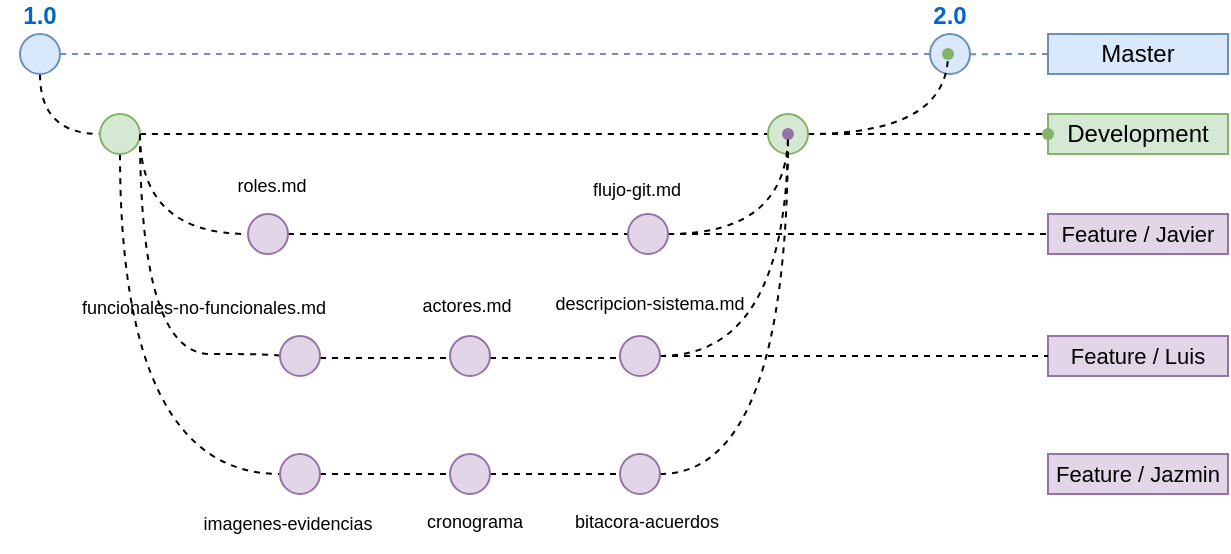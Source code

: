 <mxfile version="26.2.13">
  <diagram id="yPxyJZ8AM_hMuL3Unpa9" name="gitflow">
    <mxGraphModel dx="1296" dy="586" grid="1" gridSize="10" guides="1" tooltips="1" connect="1" arrows="1" fold="1" page="1" pageScale="1" pageWidth="850" pageHeight="1100" math="0" shadow="0">
      <root>
        <mxCell id="0" />
        <mxCell id="1" parent="0" />
        <mxCell id="MT9pVr4SNbzEn-dsqQ-_-178" value="" style="edgeStyle=orthogonalEdgeStyle;rounded=0;orthogonalLoop=1;jettySize=auto;html=1;dashed=1;endArrow=none;startFill=0;curved=1;" edge="1" parent="1" source="4" target="MT9pVr4SNbzEn-dsqQ-_-177">
          <mxGeometry relative="1" as="geometry">
            <Array as="points">
              <mxPoint x="40" y="110" />
            </Array>
          </mxGeometry>
        </mxCell>
        <mxCell id="4" value="1.0" style="ellipse;whiteSpace=wrap;html=1;aspect=fixed;fillColor=#dae8fc;strokeColor=#6c8ebf;fontStyle=1;labelPosition=center;verticalLabelPosition=top;align=center;verticalAlign=bottom;fontColor=#0066CC;" parent="1" vertex="1">
          <mxGeometry x="30" y="60" width="20" height="20" as="geometry" />
        </mxCell>
        <mxCell id="7" value="Master" style="text;html=1;strokeColor=#6c8ebf;fillColor=#dae8fc;align=center;verticalAlign=middle;whiteSpace=wrap;rounded=0;" parent="1" vertex="1">
          <mxGeometry x="544" y="60" width="90" height="20" as="geometry" />
        </mxCell>
        <mxCell id="13" value="" style="endArrow=none;dashed=1;html=1;fillColor=#dae8fc;strokeColor=#6c8ebf;entryX=0;entryY=0.5;entryDx=0;entryDy=0;" parent="1" source="6" target="7" edge="1">
          <mxGeometry width="50" height="50" relative="1" as="geometry">
            <mxPoint x="50" y="70" as="sourcePoint" />
            <mxPoint x="720.0" y="70" as="targetPoint" />
          </mxGeometry>
        </mxCell>
        <mxCell id="6" value="2.0" style="ellipse;whiteSpace=wrap;html=1;aspect=fixed;fillColor=#dae8fc;strokeColor=#6c8ebf;fontStyle=1;labelPosition=center;verticalLabelPosition=top;align=center;verticalAlign=bottom;fontColor=#0066CC;" parent="1" vertex="1">
          <mxGeometry x="485" y="60" width="20" height="20" as="geometry" />
        </mxCell>
        <mxCell id="35" value="" style="endArrow=none;dashed=1;html=1;fillColor=#dae8fc;strokeColor=#6c8ebf;" parent="1" source="4" target="6" edge="1">
          <mxGeometry width="50" height="50" relative="1" as="geometry">
            <mxPoint x="50.0" y="70" as="sourcePoint" />
            <mxPoint x="690" y="70" as="targetPoint" />
            <Array as="points" />
          </mxGeometry>
        </mxCell>
        <mxCell id="85" value="&lt;font style=&quot;font-size: 11px;&quot;&gt;Feature / Javier&lt;/font&gt;" style="text;html=1;strokeColor=#9673a6;fillColor=#e1d5e7;align=center;verticalAlign=middle;whiteSpace=wrap;rounded=0;" parent="1" vertex="1">
          <mxGeometry x="544" y="150" width="90" height="20" as="geometry" />
        </mxCell>
        <mxCell id="86" value="&lt;font style=&quot;font-size: 11px;&quot;&gt;Feature / Luis&lt;/font&gt;" style="text;html=1;strokeColor=#9673a6;fillColor=#e1d5e7;align=center;verticalAlign=middle;whiteSpace=wrap;rounded=0;" parent="1" vertex="1">
          <mxGeometry x="544" y="211" width="90" height="20" as="geometry" />
        </mxCell>
        <mxCell id="102" value="Development" style="text;html=1;strokeColor=#82b366;fillColor=#d5e8d4;align=center;verticalAlign=middle;whiteSpace=wrap;rounded=0;" parent="1" vertex="1">
          <mxGeometry x="544" y="100" width="90" height="20" as="geometry" />
        </mxCell>
        <mxCell id="MT9pVr4SNbzEn-dsqQ-_-180" value="" style="edgeStyle=orthogonalEdgeStyle;rounded=0;orthogonalLoop=1;jettySize=auto;html=1;dashed=1;curved=1;endArrow=none;startFill=0;" edge="1" parent="1" source="MT9pVr4SNbzEn-dsqQ-_-177" target="MT9pVr4SNbzEn-dsqQ-_-179">
          <mxGeometry relative="1" as="geometry" />
        </mxCell>
        <mxCell id="MT9pVr4SNbzEn-dsqQ-_-186" value="" style="edgeStyle=orthogonalEdgeStyle;rounded=0;orthogonalLoop=1;jettySize=auto;html=1;dashed=1;endArrow=none;startFill=0;curved=1;" edge="1" parent="1" source="MT9pVr4SNbzEn-dsqQ-_-177" target="MT9pVr4SNbzEn-dsqQ-_-185">
          <mxGeometry relative="1" as="geometry">
            <Array as="points">
              <mxPoint x="90" y="160" />
            </Array>
          </mxGeometry>
        </mxCell>
        <mxCell id="MT9pVr4SNbzEn-dsqQ-_-235" value="" style="edgeStyle=orthogonalEdgeStyle;rounded=0;orthogonalLoop=1;jettySize=auto;html=1;entryX=0;entryY=0.5;entryDx=0;entryDy=0;dashed=1;endArrow=none;startFill=0;curved=1;" edge="1" parent="1" source="MT9pVr4SNbzEn-dsqQ-_-177" target="MT9pVr4SNbzEn-dsqQ-_-228">
          <mxGeometry relative="1" as="geometry">
            <mxPoint x="20" y="110" as="targetPoint" />
            <Array as="points">
              <mxPoint x="80" y="280" />
            </Array>
          </mxGeometry>
        </mxCell>
        <mxCell id="MT9pVr4SNbzEn-dsqQ-_-177" value="" style="ellipse;whiteSpace=wrap;html=1;verticalAlign=bottom;fillColor=#d5e8d4;strokeColor=#82b366;fontStyle=1;" vertex="1" parent="1">
          <mxGeometry x="70" y="100" width="20" height="20" as="geometry" />
        </mxCell>
        <mxCell id="MT9pVr4SNbzEn-dsqQ-_-182" value="" style="edgeStyle=orthogonalEdgeStyle;rounded=0;orthogonalLoop=1;jettySize=auto;html=1;dashed=1;curved=1;endArrow=none;startFill=0;" edge="1" parent="1" source="MT9pVr4SNbzEn-dsqQ-_-179" target="MT9pVr4SNbzEn-dsqQ-_-181">
          <mxGeometry relative="1" as="geometry" />
        </mxCell>
        <mxCell id="MT9pVr4SNbzEn-dsqQ-_-184" value="" style="edgeStyle=orthogonalEdgeStyle;rounded=0;orthogonalLoop=1;jettySize=auto;html=1;dashed=1;endArrow=none;startFill=0;" edge="1" parent="1" source="MT9pVr4SNbzEn-dsqQ-_-179" target="MT9pVr4SNbzEn-dsqQ-_-183">
          <mxGeometry relative="1" as="geometry" />
        </mxCell>
        <mxCell id="MT9pVr4SNbzEn-dsqQ-_-179" value="" style="ellipse;whiteSpace=wrap;html=1;verticalAlign=bottom;fillColor=#d5e8d4;strokeColor=#82b366;fontStyle=1;" vertex="1" parent="1">
          <mxGeometry x="404" y="100" width="20" height="20" as="geometry" />
        </mxCell>
        <mxCell id="MT9pVr4SNbzEn-dsqQ-_-181" value="" style="shape=waypoint;sketch=0;size=6;pointerEvents=1;points=[];fillColor=#d5e8d4;resizable=0;rotatable=0;perimeter=centerPerimeter;snapToPoint=1;verticalAlign=bottom;strokeColor=#82b366;fontStyle=1;" vertex="1" parent="1">
          <mxGeometry x="484" y="60" width="20" height="20" as="geometry" />
        </mxCell>
        <mxCell id="MT9pVr4SNbzEn-dsqQ-_-183" value="" style="shape=waypoint;sketch=0;size=6;pointerEvents=1;points=[];fillColor=#d5e8d4;resizable=0;rotatable=0;perimeter=centerPerimeter;snapToPoint=1;verticalAlign=bottom;strokeColor=#82b366;fontStyle=1;" vertex="1" parent="1">
          <mxGeometry x="534" y="100" width="20" height="20" as="geometry" />
        </mxCell>
        <mxCell id="MT9pVr4SNbzEn-dsqQ-_-188" value="" style="edgeStyle=orthogonalEdgeStyle;rounded=0;orthogonalLoop=1;jettySize=auto;html=1;dashed=1;endArrow=none;startFill=0;entryX=0;entryY=0.5;entryDx=0;entryDy=0;" edge="1" parent="1" source="MT9pVr4SNbzEn-dsqQ-_-185" target="MT9pVr4SNbzEn-dsqQ-_-189">
          <mxGeometry relative="1" as="geometry">
            <mxPoint x="245" y="160" as="targetPoint" />
          </mxGeometry>
        </mxCell>
        <mxCell id="MT9pVr4SNbzEn-dsqQ-_-185" value="" style="ellipse;whiteSpace=wrap;html=1;verticalAlign=bottom;fillColor=#e1d5e7;strokeColor=#9673a6;fontStyle=1;" vertex="1" parent="1">
          <mxGeometry x="144" y="150" width="20" height="20" as="geometry" />
        </mxCell>
        <mxCell id="MT9pVr4SNbzEn-dsqQ-_-207" value="" style="edgeStyle=orthogonalEdgeStyle;rounded=0;orthogonalLoop=1;jettySize=auto;html=1;curved=1;dashed=1;endArrow=none;startFill=0;" edge="1" parent="1" source="MT9pVr4SNbzEn-dsqQ-_-189" target="MT9pVr4SNbzEn-dsqQ-_-206">
          <mxGeometry relative="1" as="geometry" />
        </mxCell>
        <mxCell id="MT9pVr4SNbzEn-dsqQ-_-209" value="" style="edgeStyle=orthogonalEdgeStyle;rounded=0;orthogonalLoop=1;jettySize=auto;html=1;dashed=1;endArrow=none;startFill=0;" edge="1" parent="1" source="MT9pVr4SNbzEn-dsqQ-_-189" target="85">
          <mxGeometry relative="1" as="geometry">
            <mxPoint x="424.0" y="184.02" as="targetPoint" />
          </mxGeometry>
        </mxCell>
        <mxCell id="MT9pVr4SNbzEn-dsqQ-_-189" value="" style="ellipse;whiteSpace=wrap;html=1;verticalAlign=bottom;fillColor=#e1d5e7;strokeColor=#9673a6;fontStyle=1;" vertex="1" parent="1">
          <mxGeometry x="334" y="150" width="20" height="20" as="geometry" />
        </mxCell>
        <mxCell id="MT9pVr4SNbzEn-dsqQ-_-197" value="" style="edgeStyle=orthogonalEdgeStyle;rounded=0;orthogonalLoop=1;jettySize=auto;html=1;curved=1;endArrow=none;startFill=0;dashed=1;entryX=0;entryY=0.5;entryDx=0;entryDy=0;" edge="1" parent="1" source="MT9pVr4SNbzEn-dsqQ-_-177" target="MT9pVr4SNbzEn-dsqQ-_-195">
          <mxGeometry relative="1" as="geometry">
            <mxPoint x="82" y="120" as="sourcePoint" />
            <mxPoint x="100" y="200" as="targetPoint" />
            <Array as="points">
              <mxPoint x="90" y="220" />
              <mxPoint x="160" y="220" />
            </Array>
          </mxGeometry>
        </mxCell>
        <mxCell id="MT9pVr4SNbzEn-dsqQ-_-210" value="" style="edgeStyle=orthogonalEdgeStyle;rounded=0;orthogonalLoop=1;jettySize=auto;html=1;dashed=1;endArrow=none;startFill=0;" edge="1" parent="1">
          <mxGeometry relative="1" as="geometry">
            <mxPoint x="180" y="222" as="sourcePoint" />
            <mxPoint x="245" y="222" as="targetPoint" />
          </mxGeometry>
        </mxCell>
        <mxCell id="MT9pVr4SNbzEn-dsqQ-_-195" value="" style="ellipse;whiteSpace=wrap;html=1;verticalAlign=bottom;fillColor=#e1d5e7;strokeColor=#9673a6;fontStyle=1;" vertex="1" parent="1">
          <mxGeometry x="160" y="211" width="20" height="20" as="geometry" />
        </mxCell>
        <mxCell id="MT9pVr4SNbzEn-dsqQ-_-214" value="" style="edgeStyle=orthogonalEdgeStyle;rounded=0;orthogonalLoop=1;jettySize=auto;html=1;dashed=1;endArrow=none;startFill=0;" edge="1" parent="1">
          <mxGeometry relative="1" as="geometry">
            <mxPoint x="265" y="222" as="sourcePoint" />
            <mxPoint x="330" y="222" as="targetPoint" />
          </mxGeometry>
        </mxCell>
        <mxCell id="MT9pVr4SNbzEn-dsqQ-_-200" value="" style="ellipse;whiteSpace=wrap;html=1;verticalAlign=bottom;fillColor=#e1d5e7;strokeColor=#9673a6;fontStyle=1;" vertex="1" parent="1">
          <mxGeometry x="245" y="211" width="20" height="20" as="geometry" />
        </mxCell>
        <mxCell id="MT9pVr4SNbzEn-dsqQ-_-203" value="&lt;font style=&quot;font-size: 11px;&quot;&gt;Feature / Jazmin&lt;/font&gt;" style="text;html=1;strokeColor=#9673a6;fillColor=#e1d5e7;align=center;verticalAlign=middle;whiteSpace=wrap;rounded=0;" vertex="1" parent="1">
          <mxGeometry x="544" y="270" width="90" height="20" as="geometry" />
        </mxCell>
        <mxCell id="MT9pVr4SNbzEn-dsqQ-_-206" value="" style="shape=waypoint;sketch=0;size=6;pointerEvents=1;points=[];fillColor=#e1d5e7;resizable=0;rotatable=0;perimeter=centerPerimeter;snapToPoint=1;verticalAlign=bottom;strokeColor=#9673a6;fontStyle=1;" vertex="1" parent="1">
          <mxGeometry x="404" y="100" width="20" height="20" as="geometry" />
        </mxCell>
        <mxCell id="MT9pVr4SNbzEn-dsqQ-_-216" value="" style="edgeStyle=orthogonalEdgeStyle;rounded=0;orthogonalLoop=1;jettySize=auto;html=1;entryX=1.291;entryY=1.241;entryDx=0;entryDy=0;entryPerimeter=0;dashed=1;curved=1;endArrow=none;startFill=0;" edge="1" parent="1" source="MT9pVr4SNbzEn-dsqQ-_-213" target="MT9pVr4SNbzEn-dsqQ-_-206">
          <mxGeometry relative="1" as="geometry">
            <mxPoint x="400" y="195" as="targetPoint" />
          </mxGeometry>
        </mxCell>
        <mxCell id="MT9pVr4SNbzEn-dsqQ-_-218" value="" style="edgeStyle=orthogonalEdgeStyle;rounded=0;orthogonalLoop=1;jettySize=auto;html=1;endArrow=none;startFill=0;dashed=1;entryX=0;entryY=0.5;entryDx=0;entryDy=0;" edge="1" parent="1" source="MT9pVr4SNbzEn-dsqQ-_-213" target="86">
          <mxGeometry relative="1" as="geometry">
            <mxPoint x="540" y="200" as="targetPoint" />
          </mxGeometry>
        </mxCell>
        <mxCell id="MT9pVr4SNbzEn-dsqQ-_-213" value="" style="ellipse;whiteSpace=wrap;html=1;verticalAlign=bottom;fillColor=#e1d5e7;strokeColor=#9673a6;fontStyle=1;" vertex="1" parent="1">
          <mxGeometry x="330" y="211" width="20" height="20" as="geometry" />
        </mxCell>
        <mxCell id="MT9pVr4SNbzEn-dsqQ-_-220" value="&lt;font style=&quot;font-size: 9px;&quot;&gt;roles.md&lt;/font&gt;" style="text;html=1;align=center;verticalAlign=middle;whiteSpace=wrap;rounded=0;" vertex="1" parent="1">
          <mxGeometry x="126" y="120" width="60" height="30" as="geometry" />
        </mxCell>
        <mxCell id="MT9pVr4SNbzEn-dsqQ-_-221" value="&lt;font style=&quot;font-size: 9px;&quot;&gt;flujo-git.md&lt;/font&gt;" style="text;html=1;align=center;verticalAlign=middle;whiteSpace=wrap;rounded=0;" vertex="1" parent="1">
          <mxGeometry x="291" y="122" width="95" height="30" as="geometry" />
        </mxCell>
        <mxCell id="MT9pVr4SNbzEn-dsqQ-_-223" value="&lt;font style=&quot;font-size: 9px;&quot;&gt;funcionales-no-funcionales.md&lt;/font&gt;" style="text;html=1;align=center;verticalAlign=middle;whiteSpace=wrap;rounded=0;" vertex="1" parent="1">
          <mxGeometry x="20" y="181" width="204" height="30" as="geometry" />
        </mxCell>
        <mxCell id="MT9pVr4SNbzEn-dsqQ-_-225" value="&lt;font style=&quot;font-size: 9px;&quot;&gt;descripcion-sistema.md&lt;/font&gt;" style="text;html=1;align=center;verticalAlign=middle;whiteSpace=wrap;rounded=0;" vertex="1" parent="1">
          <mxGeometry x="290" y="179" width="110" height="30" as="geometry" />
        </mxCell>
        <mxCell id="MT9pVr4SNbzEn-dsqQ-_-226" value="&lt;font style=&quot;font-size: 9px;&quot;&gt;actores.md&lt;/font&gt;" style="text;html=1;align=center;verticalAlign=middle;whiteSpace=wrap;rounded=0;" vertex="1" parent="1">
          <mxGeometry x="219" y="180" width="69" height="30" as="geometry" />
        </mxCell>
        <mxCell id="MT9pVr4SNbzEn-dsqQ-_-238" value="" style="edgeStyle=orthogonalEdgeStyle;rounded=0;orthogonalLoop=1;jettySize=auto;html=1;dashed=1;endArrow=none;startFill=0;" edge="1" parent="1" source="MT9pVr4SNbzEn-dsqQ-_-228" target="MT9pVr4SNbzEn-dsqQ-_-229">
          <mxGeometry relative="1" as="geometry" />
        </mxCell>
        <mxCell id="MT9pVr4SNbzEn-dsqQ-_-228" value="" style="ellipse;whiteSpace=wrap;html=1;verticalAlign=bottom;fillColor=#e1d5e7;strokeColor=#9673a6;fontStyle=1;" vertex="1" parent="1">
          <mxGeometry x="160" y="270" width="20" height="20" as="geometry" />
        </mxCell>
        <mxCell id="MT9pVr4SNbzEn-dsqQ-_-239" value="" style="edgeStyle=orthogonalEdgeStyle;rounded=0;orthogonalLoop=1;jettySize=auto;html=1;dashed=1;endArrow=none;startFill=0;" edge="1" parent="1" source="MT9pVr4SNbzEn-dsqQ-_-229" target="MT9pVr4SNbzEn-dsqQ-_-231">
          <mxGeometry relative="1" as="geometry" />
        </mxCell>
        <mxCell id="MT9pVr4SNbzEn-dsqQ-_-229" value="" style="ellipse;whiteSpace=wrap;html=1;verticalAlign=bottom;fillColor=#e1d5e7;strokeColor=#9673a6;fontStyle=1;" vertex="1" parent="1">
          <mxGeometry x="245" y="270" width="20" height="20" as="geometry" />
        </mxCell>
        <mxCell id="MT9pVr4SNbzEn-dsqQ-_-237" value="" style="edgeStyle=orthogonalEdgeStyle;rounded=0;orthogonalLoop=1;jettySize=auto;html=1;entryX=0.622;entryY=0.66;entryDx=0;entryDy=0;entryPerimeter=0;dashed=1;endArrow=none;startFill=0;curved=1;" edge="1" parent="1" source="MT9pVr4SNbzEn-dsqQ-_-231" target="MT9pVr4SNbzEn-dsqQ-_-206">
          <mxGeometry relative="1" as="geometry">
            <mxPoint x="380" y="280" as="targetPoint" />
          </mxGeometry>
        </mxCell>
        <mxCell id="MT9pVr4SNbzEn-dsqQ-_-231" value="" style="ellipse;whiteSpace=wrap;html=1;verticalAlign=bottom;fillColor=#e1d5e7;strokeColor=#9673a6;fontStyle=1;" vertex="1" parent="1">
          <mxGeometry x="330" y="270" width="20" height="20" as="geometry" />
        </mxCell>
        <mxCell id="MT9pVr4SNbzEn-dsqQ-_-240" value="&lt;font style=&quot;font-size: 9px;&quot;&gt;imagenes-evidencias&lt;/font&gt;" style="text;html=1;align=center;verticalAlign=middle;whiteSpace=wrap;rounded=0;" vertex="1" parent="1">
          <mxGeometry x="119" y="289" width="90" height="30" as="geometry" />
        </mxCell>
        <mxCell id="MT9pVr4SNbzEn-dsqQ-_-241" value="&lt;font style=&quot;font-size: 9px;&quot;&gt;cronograma&lt;/font&gt;" style="text;html=1;align=center;verticalAlign=middle;whiteSpace=wrap;rounded=0;" vertex="1" parent="1">
          <mxGeometry x="227" y="288" width="61" height="30" as="geometry" />
        </mxCell>
        <mxCell id="MT9pVr4SNbzEn-dsqQ-_-242" value="&lt;font style=&quot;font-size: 9px;&quot;&gt;bitacora-acuerdos&lt;/font&gt;" style="text;html=1;align=center;verticalAlign=middle;whiteSpace=wrap;rounded=0;" vertex="1" parent="1">
          <mxGeometry x="304" y="288" width="79" height="30" as="geometry" />
        </mxCell>
      </root>
    </mxGraphModel>
  </diagram>
</mxfile>
